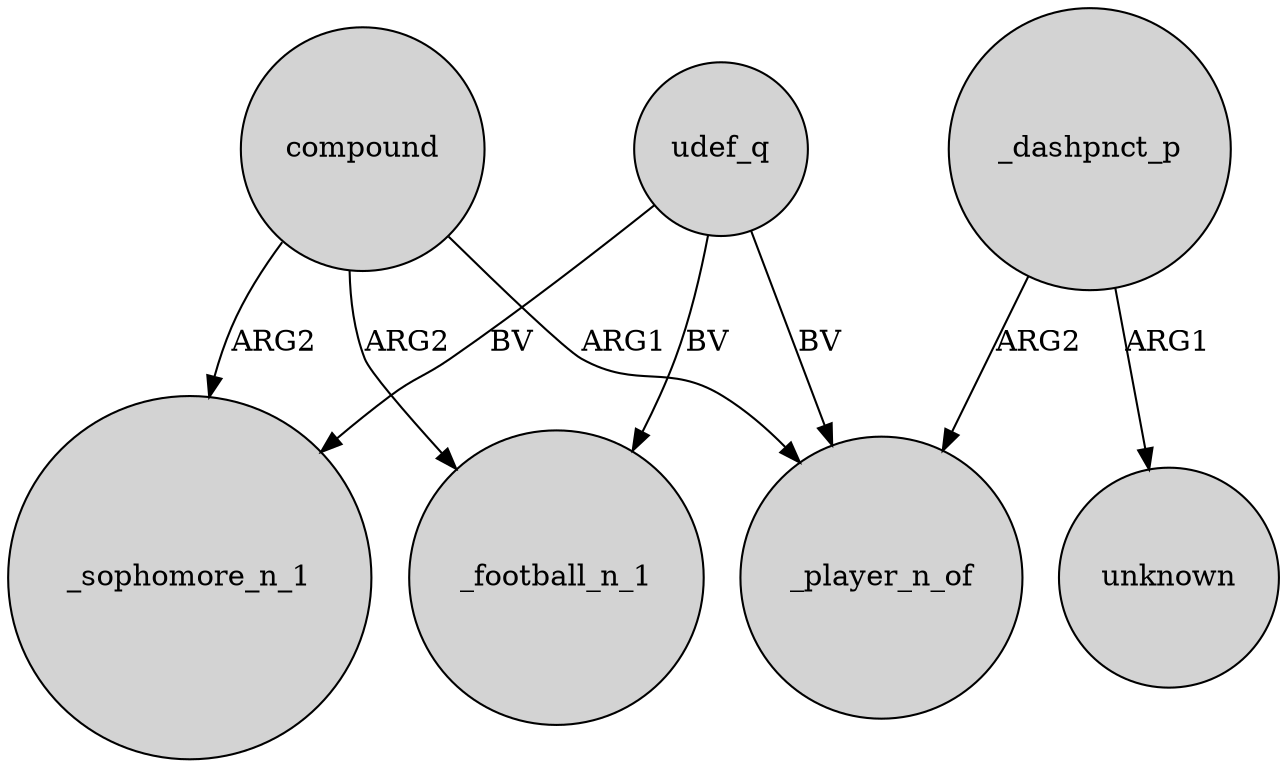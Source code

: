 digraph {
	node [shape=circle style=filled]
	compound -> _sophomore_n_1 [label=ARG2]
	compound -> _football_n_1 [label=ARG2]
	_dashpnct_p -> _player_n_of [label=ARG2]
	udef_q -> _football_n_1 [label=BV]
	compound -> _player_n_of [label=ARG1]
	udef_q -> _sophomore_n_1 [label=BV]
	_dashpnct_p -> unknown [label=ARG1]
	udef_q -> _player_n_of [label=BV]
}
